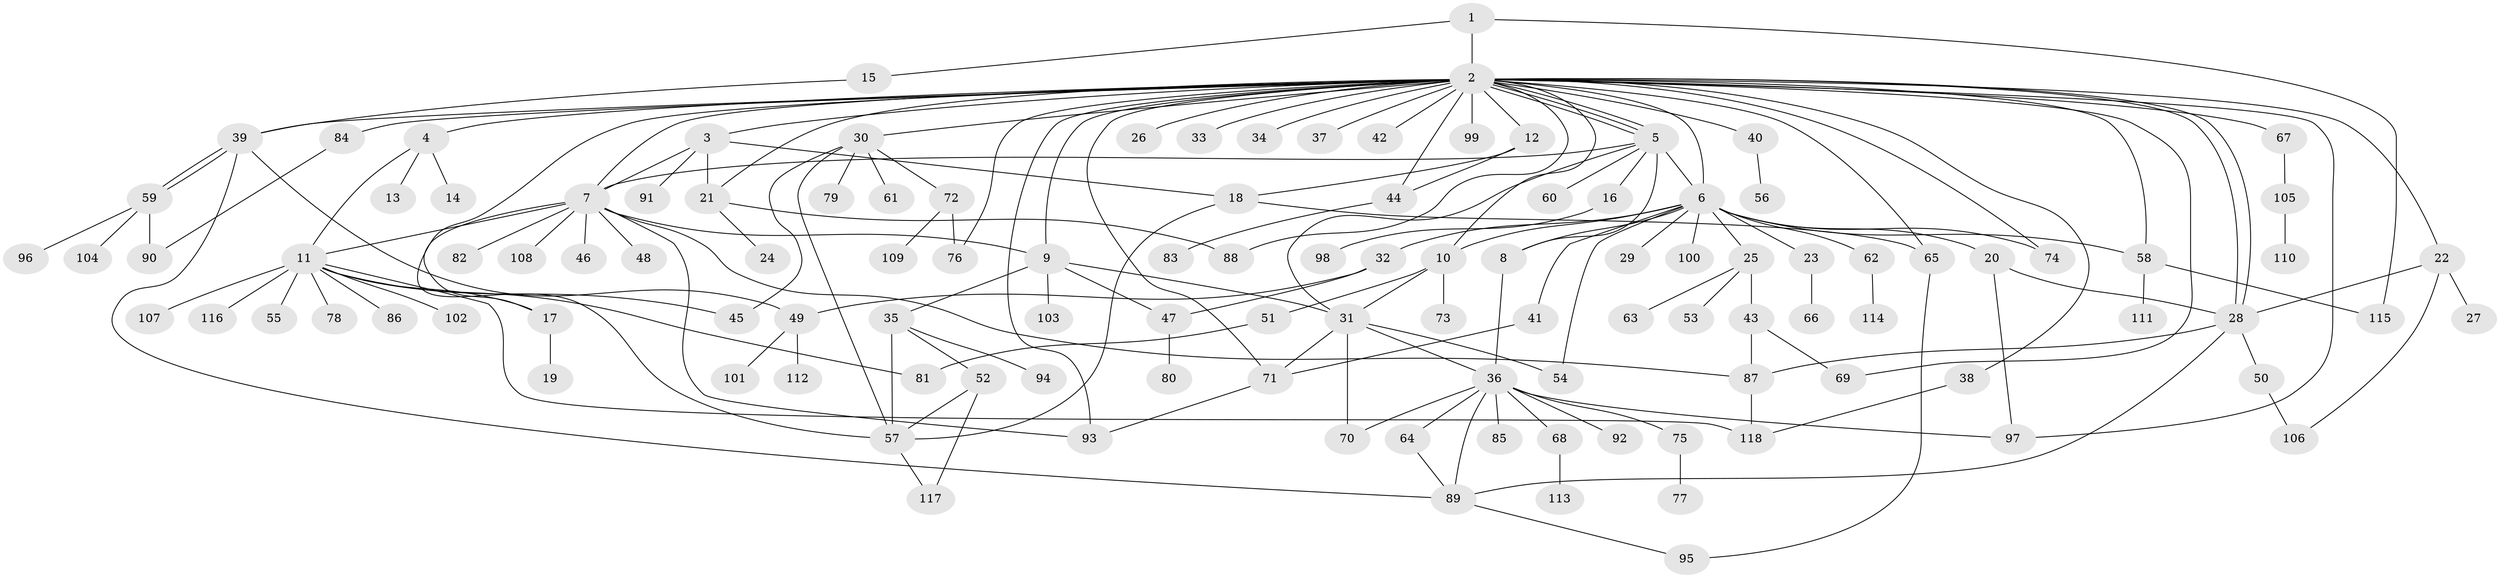 // Generated by graph-tools (version 1.1) at 2025/26/03/09/25 03:26:02]
// undirected, 118 vertices, 172 edges
graph export_dot {
graph [start="1"]
  node [color=gray90,style=filled];
  1;
  2;
  3;
  4;
  5;
  6;
  7;
  8;
  9;
  10;
  11;
  12;
  13;
  14;
  15;
  16;
  17;
  18;
  19;
  20;
  21;
  22;
  23;
  24;
  25;
  26;
  27;
  28;
  29;
  30;
  31;
  32;
  33;
  34;
  35;
  36;
  37;
  38;
  39;
  40;
  41;
  42;
  43;
  44;
  45;
  46;
  47;
  48;
  49;
  50;
  51;
  52;
  53;
  54;
  55;
  56;
  57;
  58;
  59;
  60;
  61;
  62;
  63;
  64;
  65;
  66;
  67;
  68;
  69;
  70;
  71;
  72;
  73;
  74;
  75;
  76;
  77;
  78;
  79;
  80;
  81;
  82;
  83;
  84;
  85;
  86;
  87;
  88;
  89;
  90;
  91;
  92;
  93;
  94;
  95;
  96;
  97;
  98;
  99;
  100;
  101;
  102;
  103;
  104;
  105;
  106;
  107;
  108;
  109;
  110;
  111;
  112;
  113;
  114;
  115;
  116;
  117;
  118;
  1 -- 2;
  1 -- 15;
  1 -- 115;
  2 -- 3;
  2 -- 4;
  2 -- 5;
  2 -- 5;
  2 -- 5;
  2 -- 6;
  2 -- 7;
  2 -- 9;
  2 -- 10;
  2 -- 12;
  2 -- 21;
  2 -- 22;
  2 -- 26;
  2 -- 28;
  2 -- 28;
  2 -- 30;
  2 -- 33;
  2 -- 34;
  2 -- 37;
  2 -- 38;
  2 -- 39;
  2 -- 40;
  2 -- 42;
  2 -- 44;
  2 -- 57;
  2 -- 58;
  2 -- 65;
  2 -- 67;
  2 -- 69;
  2 -- 71;
  2 -- 74;
  2 -- 76;
  2 -- 84;
  2 -- 88;
  2 -- 93;
  2 -- 97;
  2 -- 99;
  3 -- 7;
  3 -- 18;
  3 -- 21;
  3 -- 91;
  4 -- 11;
  4 -- 13;
  4 -- 14;
  5 -- 6;
  5 -- 7;
  5 -- 8;
  5 -- 16;
  5 -- 31;
  5 -- 60;
  6 -- 8;
  6 -- 10;
  6 -- 20;
  6 -- 23;
  6 -- 25;
  6 -- 29;
  6 -- 32;
  6 -- 41;
  6 -- 54;
  6 -- 58;
  6 -- 62;
  6 -- 74;
  6 -- 100;
  7 -- 9;
  7 -- 11;
  7 -- 17;
  7 -- 46;
  7 -- 48;
  7 -- 82;
  7 -- 87;
  7 -- 93;
  7 -- 108;
  8 -- 36;
  9 -- 31;
  9 -- 35;
  9 -- 47;
  9 -- 103;
  10 -- 31;
  10 -- 51;
  10 -- 73;
  11 -- 17;
  11 -- 45;
  11 -- 55;
  11 -- 78;
  11 -- 81;
  11 -- 86;
  11 -- 102;
  11 -- 107;
  11 -- 116;
  11 -- 118;
  12 -- 18;
  12 -- 44;
  15 -- 39;
  16 -- 98;
  17 -- 19;
  18 -- 57;
  18 -- 65;
  20 -- 28;
  20 -- 97;
  21 -- 24;
  21 -- 88;
  22 -- 27;
  22 -- 28;
  22 -- 106;
  23 -- 66;
  25 -- 43;
  25 -- 53;
  25 -- 63;
  28 -- 50;
  28 -- 87;
  28 -- 89;
  30 -- 45;
  30 -- 57;
  30 -- 61;
  30 -- 72;
  30 -- 79;
  31 -- 36;
  31 -- 54;
  31 -- 70;
  31 -- 71;
  32 -- 47;
  32 -- 49;
  35 -- 52;
  35 -- 57;
  35 -- 94;
  36 -- 64;
  36 -- 68;
  36 -- 70;
  36 -- 75;
  36 -- 85;
  36 -- 89;
  36 -- 92;
  36 -- 97;
  38 -- 118;
  39 -- 49;
  39 -- 59;
  39 -- 59;
  39 -- 89;
  40 -- 56;
  41 -- 71;
  43 -- 69;
  43 -- 87;
  44 -- 83;
  47 -- 80;
  49 -- 101;
  49 -- 112;
  50 -- 106;
  51 -- 81;
  52 -- 57;
  52 -- 117;
  57 -- 117;
  58 -- 111;
  58 -- 115;
  59 -- 90;
  59 -- 96;
  59 -- 104;
  62 -- 114;
  64 -- 89;
  65 -- 95;
  67 -- 105;
  68 -- 113;
  71 -- 93;
  72 -- 76;
  72 -- 109;
  75 -- 77;
  84 -- 90;
  87 -- 118;
  89 -- 95;
  105 -- 110;
}
